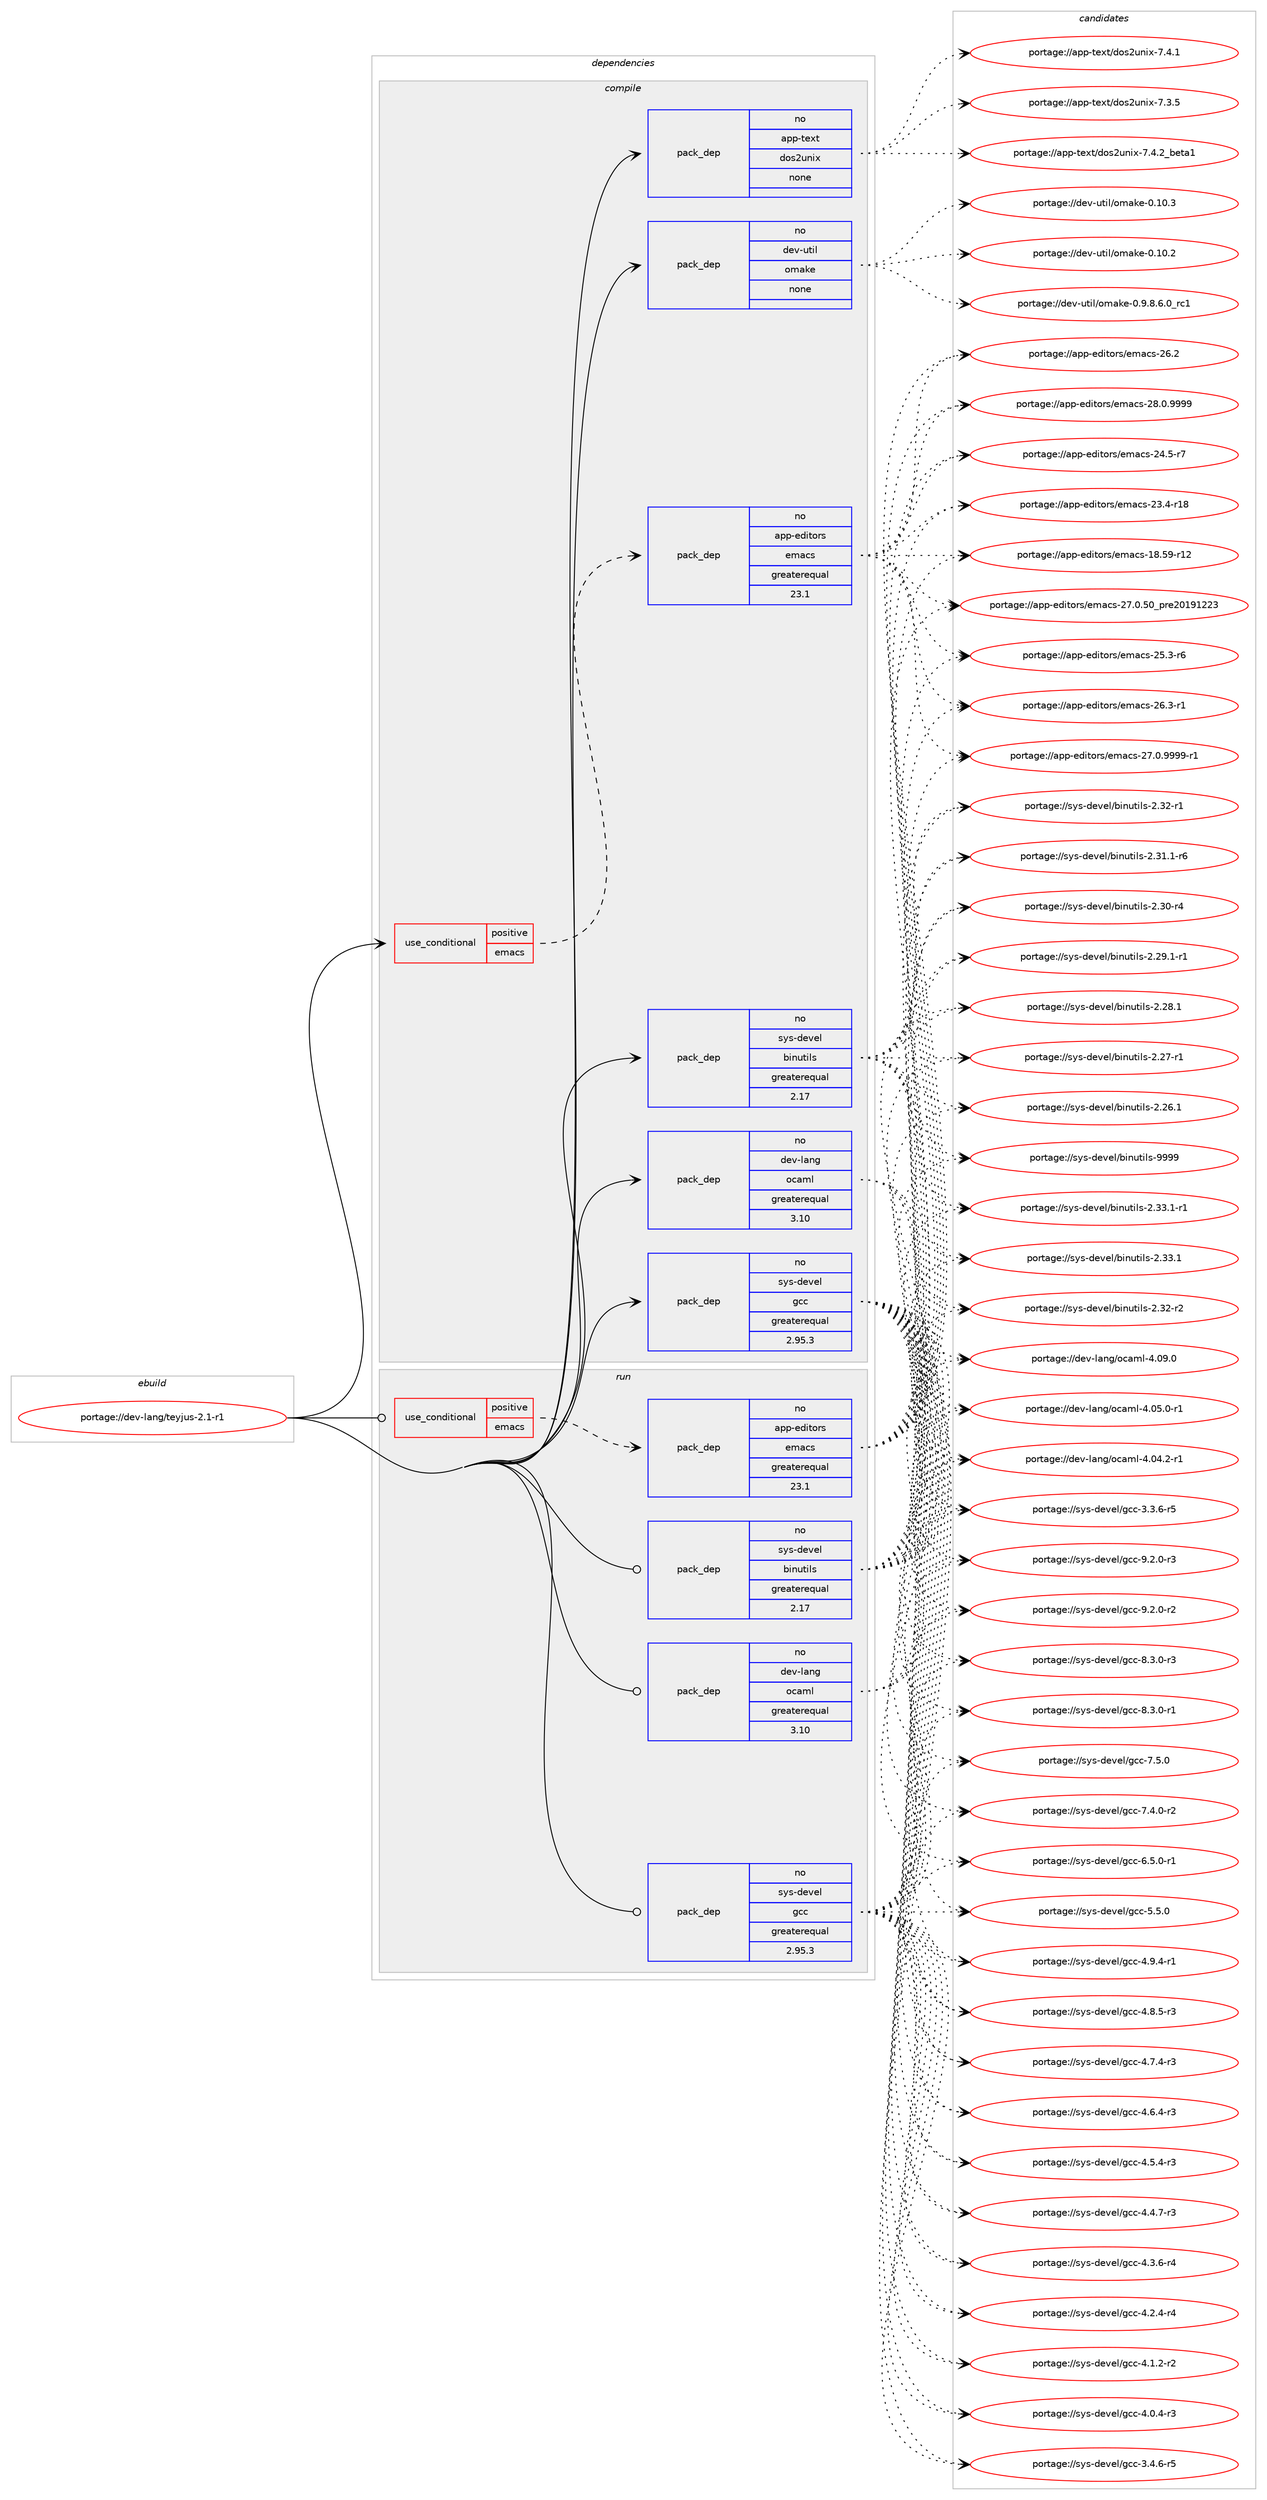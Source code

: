 digraph prolog {

# *************
# Graph options
# *************

newrank=true;
concentrate=true;
compound=true;
graph [rankdir=LR,fontname=Helvetica,fontsize=10,ranksep=1.5];#, ranksep=2.5, nodesep=0.2];
edge  [arrowhead=vee];
node  [fontname=Helvetica,fontsize=10];

# **********
# The ebuild
# **********

subgraph cluster_leftcol {
color=gray;
label=<<i>ebuild</i>>;
id [label="portage://dev-lang/teyjus-2.1-r1", color=red, width=4, href="../dev-lang/teyjus-2.1-r1.svg"];
}

# ****************
# The dependencies
# ****************

subgraph cluster_midcol {
color=gray;
label=<<i>dependencies</i>>;
subgraph cluster_compile {
fillcolor="#eeeeee";
style=filled;
label=<<i>compile</i>>;
subgraph cond126584 {
dependency517539 [label=<<TABLE BORDER="0" CELLBORDER="1" CELLSPACING="0" CELLPADDING="4"><TR><TD ROWSPAN="3" CELLPADDING="10">use_conditional</TD></TR><TR><TD>positive</TD></TR><TR><TD>emacs</TD></TR></TABLE>>, shape=none, color=red];
subgraph pack385555 {
dependency517540 [label=<<TABLE BORDER="0" CELLBORDER="1" CELLSPACING="0" CELLPADDING="4" WIDTH="220"><TR><TD ROWSPAN="6" CELLPADDING="30">pack_dep</TD></TR><TR><TD WIDTH="110">no</TD></TR><TR><TD>app-editors</TD></TR><TR><TD>emacs</TD></TR><TR><TD>greaterequal</TD></TR><TR><TD>23.1</TD></TR></TABLE>>, shape=none, color=blue];
}
dependency517539:e -> dependency517540:w [weight=20,style="dashed",arrowhead="vee"];
}
id:e -> dependency517539:w [weight=20,style="solid",arrowhead="vee"];
subgraph pack385556 {
dependency517541 [label=<<TABLE BORDER="0" CELLBORDER="1" CELLSPACING="0" CELLPADDING="4" WIDTH="220"><TR><TD ROWSPAN="6" CELLPADDING="30">pack_dep</TD></TR><TR><TD WIDTH="110">no</TD></TR><TR><TD>app-text</TD></TR><TR><TD>dos2unix</TD></TR><TR><TD>none</TD></TR><TR><TD></TD></TR></TABLE>>, shape=none, color=blue];
}
id:e -> dependency517541:w [weight=20,style="solid",arrowhead="vee"];
subgraph pack385557 {
dependency517542 [label=<<TABLE BORDER="0" CELLBORDER="1" CELLSPACING="0" CELLPADDING="4" WIDTH="220"><TR><TD ROWSPAN="6" CELLPADDING="30">pack_dep</TD></TR><TR><TD WIDTH="110">no</TD></TR><TR><TD>dev-lang</TD></TR><TR><TD>ocaml</TD></TR><TR><TD>greaterequal</TD></TR><TR><TD>3.10</TD></TR></TABLE>>, shape=none, color=blue];
}
id:e -> dependency517542:w [weight=20,style="solid",arrowhead="vee"];
subgraph pack385558 {
dependency517543 [label=<<TABLE BORDER="0" CELLBORDER="1" CELLSPACING="0" CELLPADDING="4" WIDTH="220"><TR><TD ROWSPAN="6" CELLPADDING="30">pack_dep</TD></TR><TR><TD WIDTH="110">no</TD></TR><TR><TD>dev-util</TD></TR><TR><TD>omake</TD></TR><TR><TD>none</TD></TR><TR><TD></TD></TR></TABLE>>, shape=none, color=blue];
}
id:e -> dependency517543:w [weight=20,style="solid",arrowhead="vee"];
subgraph pack385559 {
dependency517544 [label=<<TABLE BORDER="0" CELLBORDER="1" CELLSPACING="0" CELLPADDING="4" WIDTH="220"><TR><TD ROWSPAN="6" CELLPADDING="30">pack_dep</TD></TR><TR><TD WIDTH="110">no</TD></TR><TR><TD>sys-devel</TD></TR><TR><TD>binutils</TD></TR><TR><TD>greaterequal</TD></TR><TR><TD>2.17</TD></TR></TABLE>>, shape=none, color=blue];
}
id:e -> dependency517544:w [weight=20,style="solid",arrowhead="vee"];
subgraph pack385560 {
dependency517545 [label=<<TABLE BORDER="0" CELLBORDER="1" CELLSPACING="0" CELLPADDING="4" WIDTH="220"><TR><TD ROWSPAN="6" CELLPADDING="30">pack_dep</TD></TR><TR><TD WIDTH="110">no</TD></TR><TR><TD>sys-devel</TD></TR><TR><TD>gcc</TD></TR><TR><TD>greaterequal</TD></TR><TR><TD>2.95.3</TD></TR></TABLE>>, shape=none, color=blue];
}
id:e -> dependency517545:w [weight=20,style="solid",arrowhead="vee"];
}
subgraph cluster_compileandrun {
fillcolor="#eeeeee";
style=filled;
label=<<i>compile and run</i>>;
}
subgraph cluster_run {
fillcolor="#eeeeee";
style=filled;
label=<<i>run</i>>;
subgraph cond126585 {
dependency517546 [label=<<TABLE BORDER="0" CELLBORDER="1" CELLSPACING="0" CELLPADDING="4"><TR><TD ROWSPAN="3" CELLPADDING="10">use_conditional</TD></TR><TR><TD>positive</TD></TR><TR><TD>emacs</TD></TR></TABLE>>, shape=none, color=red];
subgraph pack385561 {
dependency517547 [label=<<TABLE BORDER="0" CELLBORDER="1" CELLSPACING="0" CELLPADDING="4" WIDTH="220"><TR><TD ROWSPAN="6" CELLPADDING="30">pack_dep</TD></TR><TR><TD WIDTH="110">no</TD></TR><TR><TD>app-editors</TD></TR><TR><TD>emacs</TD></TR><TR><TD>greaterequal</TD></TR><TR><TD>23.1</TD></TR></TABLE>>, shape=none, color=blue];
}
dependency517546:e -> dependency517547:w [weight=20,style="dashed",arrowhead="vee"];
}
id:e -> dependency517546:w [weight=20,style="solid",arrowhead="odot"];
subgraph pack385562 {
dependency517548 [label=<<TABLE BORDER="0" CELLBORDER="1" CELLSPACING="0" CELLPADDING="4" WIDTH="220"><TR><TD ROWSPAN="6" CELLPADDING="30">pack_dep</TD></TR><TR><TD WIDTH="110">no</TD></TR><TR><TD>dev-lang</TD></TR><TR><TD>ocaml</TD></TR><TR><TD>greaterequal</TD></TR><TR><TD>3.10</TD></TR></TABLE>>, shape=none, color=blue];
}
id:e -> dependency517548:w [weight=20,style="solid",arrowhead="odot"];
subgraph pack385563 {
dependency517549 [label=<<TABLE BORDER="0" CELLBORDER="1" CELLSPACING="0" CELLPADDING="4" WIDTH="220"><TR><TD ROWSPAN="6" CELLPADDING="30">pack_dep</TD></TR><TR><TD WIDTH="110">no</TD></TR><TR><TD>sys-devel</TD></TR><TR><TD>binutils</TD></TR><TR><TD>greaterequal</TD></TR><TR><TD>2.17</TD></TR></TABLE>>, shape=none, color=blue];
}
id:e -> dependency517549:w [weight=20,style="solid",arrowhead="odot"];
subgraph pack385564 {
dependency517550 [label=<<TABLE BORDER="0" CELLBORDER="1" CELLSPACING="0" CELLPADDING="4" WIDTH="220"><TR><TD ROWSPAN="6" CELLPADDING="30">pack_dep</TD></TR><TR><TD WIDTH="110">no</TD></TR><TR><TD>sys-devel</TD></TR><TR><TD>gcc</TD></TR><TR><TD>greaterequal</TD></TR><TR><TD>2.95.3</TD></TR></TABLE>>, shape=none, color=blue];
}
id:e -> dependency517550:w [weight=20,style="solid",arrowhead="odot"];
}
}

# **************
# The candidates
# **************

subgraph cluster_choices {
rank=same;
color=gray;
label=<<i>candidates</i>>;

subgraph choice385555 {
color=black;
nodesep=1;
choice971121124510110010511611111411547101109979911545505646484657575757 [label="portage://app-editors/emacs-28.0.9999", color=red, width=4,href="../app-editors/emacs-28.0.9999.svg"];
choice9711211245101100105116111114115471011099799115455055464846575757574511449 [label="portage://app-editors/emacs-27.0.9999-r1", color=red, width=4,href="../app-editors/emacs-27.0.9999-r1.svg"];
choice97112112451011001051161111141154710110997991154550554648465348951121141015048495749505051 [label="portage://app-editors/emacs-27.0.50_pre20191223", color=red, width=4,href="../app-editors/emacs-27.0.50_pre20191223.svg"];
choice971121124510110010511611111411547101109979911545505446514511449 [label="portage://app-editors/emacs-26.3-r1", color=red, width=4,href="../app-editors/emacs-26.3-r1.svg"];
choice97112112451011001051161111141154710110997991154550544650 [label="portage://app-editors/emacs-26.2", color=red, width=4,href="../app-editors/emacs-26.2.svg"];
choice971121124510110010511611111411547101109979911545505346514511454 [label="portage://app-editors/emacs-25.3-r6", color=red, width=4,href="../app-editors/emacs-25.3-r6.svg"];
choice971121124510110010511611111411547101109979911545505246534511455 [label="portage://app-editors/emacs-24.5-r7", color=red, width=4,href="../app-editors/emacs-24.5-r7.svg"];
choice97112112451011001051161111141154710110997991154550514652451144956 [label="portage://app-editors/emacs-23.4-r18", color=red, width=4,href="../app-editors/emacs-23.4-r18.svg"];
choice9711211245101100105116111114115471011099799115454956465357451144950 [label="portage://app-editors/emacs-18.59-r12", color=red, width=4,href="../app-editors/emacs-18.59-r12.svg"];
dependency517540:e -> choice971121124510110010511611111411547101109979911545505646484657575757:w [style=dotted,weight="100"];
dependency517540:e -> choice9711211245101100105116111114115471011099799115455055464846575757574511449:w [style=dotted,weight="100"];
dependency517540:e -> choice97112112451011001051161111141154710110997991154550554648465348951121141015048495749505051:w [style=dotted,weight="100"];
dependency517540:e -> choice971121124510110010511611111411547101109979911545505446514511449:w [style=dotted,weight="100"];
dependency517540:e -> choice97112112451011001051161111141154710110997991154550544650:w [style=dotted,weight="100"];
dependency517540:e -> choice971121124510110010511611111411547101109979911545505346514511454:w [style=dotted,weight="100"];
dependency517540:e -> choice971121124510110010511611111411547101109979911545505246534511455:w [style=dotted,weight="100"];
dependency517540:e -> choice97112112451011001051161111141154710110997991154550514652451144956:w [style=dotted,weight="100"];
dependency517540:e -> choice9711211245101100105116111114115471011099799115454956465357451144950:w [style=dotted,weight="100"];
}
subgraph choice385556 {
color=black;
nodesep=1;
choice9711211245116101120116471001111155011711010512045554652465095981011169749 [label="portage://app-text/dos2unix-7.4.2_beta1", color=red, width=4,href="../app-text/dos2unix-7.4.2_beta1.svg"];
choice97112112451161011201164710011111550117110105120455546524649 [label="portage://app-text/dos2unix-7.4.1", color=red, width=4,href="../app-text/dos2unix-7.4.1.svg"];
choice97112112451161011201164710011111550117110105120455546514653 [label="portage://app-text/dos2unix-7.3.5", color=red, width=4,href="../app-text/dos2unix-7.3.5.svg"];
dependency517541:e -> choice9711211245116101120116471001111155011711010512045554652465095981011169749:w [style=dotted,weight="100"];
dependency517541:e -> choice97112112451161011201164710011111550117110105120455546524649:w [style=dotted,weight="100"];
dependency517541:e -> choice97112112451161011201164710011111550117110105120455546514653:w [style=dotted,weight="100"];
}
subgraph choice385557 {
color=black;
nodesep=1;
choice100101118451089711010347111999710910845524648574648 [label="portage://dev-lang/ocaml-4.09.0", color=red, width=4,href="../dev-lang/ocaml-4.09.0.svg"];
choice1001011184510897110103471119997109108455246485346484511449 [label="portage://dev-lang/ocaml-4.05.0-r1", color=red, width=4,href="../dev-lang/ocaml-4.05.0-r1.svg"];
choice1001011184510897110103471119997109108455246485246504511449 [label="portage://dev-lang/ocaml-4.04.2-r1", color=red, width=4,href="../dev-lang/ocaml-4.04.2-r1.svg"];
dependency517542:e -> choice100101118451089711010347111999710910845524648574648:w [style=dotted,weight="100"];
dependency517542:e -> choice1001011184510897110103471119997109108455246485346484511449:w [style=dotted,weight="100"];
dependency517542:e -> choice1001011184510897110103471119997109108455246485246504511449:w [style=dotted,weight="100"];
}
subgraph choice385558 {
color=black;
nodesep=1;
choice10010111845117116105108471111099710710145484657465646544648951149949 [label="portage://dev-util/omake-0.9.8.6.0_rc1", color=red, width=4,href="../dev-util/omake-0.9.8.6.0_rc1.svg"];
choice10010111845117116105108471111099710710145484649484651 [label="portage://dev-util/omake-0.10.3", color=red, width=4,href="../dev-util/omake-0.10.3.svg"];
choice10010111845117116105108471111099710710145484649484650 [label="portage://dev-util/omake-0.10.2", color=red, width=4,href="../dev-util/omake-0.10.2.svg"];
dependency517543:e -> choice10010111845117116105108471111099710710145484657465646544648951149949:w [style=dotted,weight="100"];
dependency517543:e -> choice10010111845117116105108471111099710710145484649484651:w [style=dotted,weight="100"];
dependency517543:e -> choice10010111845117116105108471111099710710145484649484650:w [style=dotted,weight="100"];
}
subgraph choice385559 {
color=black;
nodesep=1;
choice1151211154510010111810110847981051101171161051081154557575757 [label="portage://sys-devel/binutils-9999", color=red, width=4,href="../sys-devel/binutils-9999.svg"];
choice115121115451001011181011084798105110117116105108115455046515146494511449 [label="portage://sys-devel/binutils-2.33.1-r1", color=red, width=4,href="../sys-devel/binutils-2.33.1-r1.svg"];
choice11512111545100101118101108479810511011711610510811545504651514649 [label="portage://sys-devel/binutils-2.33.1", color=red, width=4,href="../sys-devel/binutils-2.33.1.svg"];
choice11512111545100101118101108479810511011711610510811545504651504511450 [label="portage://sys-devel/binutils-2.32-r2", color=red, width=4,href="../sys-devel/binutils-2.32-r2.svg"];
choice11512111545100101118101108479810511011711610510811545504651504511449 [label="portage://sys-devel/binutils-2.32-r1", color=red, width=4,href="../sys-devel/binutils-2.32-r1.svg"];
choice115121115451001011181011084798105110117116105108115455046514946494511454 [label="portage://sys-devel/binutils-2.31.1-r6", color=red, width=4,href="../sys-devel/binutils-2.31.1-r6.svg"];
choice11512111545100101118101108479810511011711610510811545504651484511452 [label="portage://sys-devel/binutils-2.30-r4", color=red, width=4,href="../sys-devel/binutils-2.30-r4.svg"];
choice115121115451001011181011084798105110117116105108115455046505746494511449 [label="portage://sys-devel/binutils-2.29.1-r1", color=red, width=4,href="../sys-devel/binutils-2.29.1-r1.svg"];
choice11512111545100101118101108479810511011711610510811545504650564649 [label="portage://sys-devel/binutils-2.28.1", color=red, width=4,href="../sys-devel/binutils-2.28.1.svg"];
choice11512111545100101118101108479810511011711610510811545504650554511449 [label="portage://sys-devel/binutils-2.27-r1", color=red, width=4,href="../sys-devel/binutils-2.27-r1.svg"];
choice11512111545100101118101108479810511011711610510811545504650544649 [label="portage://sys-devel/binutils-2.26.1", color=red, width=4,href="../sys-devel/binutils-2.26.1.svg"];
dependency517544:e -> choice1151211154510010111810110847981051101171161051081154557575757:w [style=dotted,weight="100"];
dependency517544:e -> choice115121115451001011181011084798105110117116105108115455046515146494511449:w [style=dotted,weight="100"];
dependency517544:e -> choice11512111545100101118101108479810511011711610510811545504651514649:w [style=dotted,weight="100"];
dependency517544:e -> choice11512111545100101118101108479810511011711610510811545504651504511450:w [style=dotted,weight="100"];
dependency517544:e -> choice11512111545100101118101108479810511011711610510811545504651504511449:w [style=dotted,weight="100"];
dependency517544:e -> choice115121115451001011181011084798105110117116105108115455046514946494511454:w [style=dotted,weight="100"];
dependency517544:e -> choice11512111545100101118101108479810511011711610510811545504651484511452:w [style=dotted,weight="100"];
dependency517544:e -> choice115121115451001011181011084798105110117116105108115455046505746494511449:w [style=dotted,weight="100"];
dependency517544:e -> choice11512111545100101118101108479810511011711610510811545504650564649:w [style=dotted,weight="100"];
dependency517544:e -> choice11512111545100101118101108479810511011711610510811545504650554511449:w [style=dotted,weight="100"];
dependency517544:e -> choice11512111545100101118101108479810511011711610510811545504650544649:w [style=dotted,weight="100"];
}
subgraph choice385560 {
color=black;
nodesep=1;
choice115121115451001011181011084710399994557465046484511451 [label="portage://sys-devel/gcc-9.2.0-r3", color=red, width=4,href="../sys-devel/gcc-9.2.0-r3.svg"];
choice115121115451001011181011084710399994557465046484511450 [label="portage://sys-devel/gcc-9.2.0-r2", color=red, width=4,href="../sys-devel/gcc-9.2.0-r2.svg"];
choice115121115451001011181011084710399994556465146484511451 [label="portage://sys-devel/gcc-8.3.0-r3", color=red, width=4,href="../sys-devel/gcc-8.3.0-r3.svg"];
choice115121115451001011181011084710399994556465146484511449 [label="portage://sys-devel/gcc-8.3.0-r1", color=red, width=4,href="../sys-devel/gcc-8.3.0-r1.svg"];
choice11512111545100101118101108471039999455546534648 [label="portage://sys-devel/gcc-7.5.0", color=red, width=4,href="../sys-devel/gcc-7.5.0.svg"];
choice115121115451001011181011084710399994555465246484511450 [label="portage://sys-devel/gcc-7.4.0-r2", color=red, width=4,href="../sys-devel/gcc-7.4.0-r2.svg"];
choice115121115451001011181011084710399994554465346484511449 [label="portage://sys-devel/gcc-6.5.0-r1", color=red, width=4,href="../sys-devel/gcc-6.5.0-r1.svg"];
choice11512111545100101118101108471039999455346534648 [label="portage://sys-devel/gcc-5.5.0", color=red, width=4,href="../sys-devel/gcc-5.5.0.svg"];
choice115121115451001011181011084710399994552465746524511449 [label="portage://sys-devel/gcc-4.9.4-r1", color=red, width=4,href="../sys-devel/gcc-4.9.4-r1.svg"];
choice115121115451001011181011084710399994552465646534511451 [label="portage://sys-devel/gcc-4.8.5-r3", color=red, width=4,href="../sys-devel/gcc-4.8.5-r3.svg"];
choice115121115451001011181011084710399994552465546524511451 [label="portage://sys-devel/gcc-4.7.4-r3", color=red, width=4,href="../sys-devel/gcc-4.7.4-r3.svg"];
choice115121115451001011181011084710399994552465446524511451 [label="portage://sys-devel/gcc-4.6.4-r3", color=red, width=4,href="../sys-devel/gcc-4.6.4-r3.svg"];
choice115121115451001011181011084710399994552465346524511451 [label="portage://sys-devel/gcc-4.5.4-r3", color=red, width=4,href="../sys-devel/gcc-4.5.4-r3.svg"];
choice115121115451001011181011084710399994552465246554511451 [label="portage://sys-devel/gcc-4.4.7-r3", color=red, width=4,href="../sys-devel/gcc-4.4.7-r3.svg"];
choice115121115451001011181011084710399994552465146544511452 [label="portage://sys-devel/gcc-4.3.6-r4", color=red, width=4,href="../sys-devel/gcc-4.3.6-r4.svg"];
choice115121115451001011181011084710399994552465046524511452 [label="portage://sys-devel/gcc-4.2.4-r4", color=red, width=4,href="../sys-devel/gcc-4.2.4-r4.svg"];
choice115121115451001011181011084710399994552464946504511450 [label="portage://sys-devel/gcc-4.1.2-r2", color=red, width=4,href="../sys-devel/gcc-4.1.2-r2.svg"];
choice115121115451001011181011084710399994552464846524511451 [label="portage://sys-devel/gcc-4.0.4-r3", color=red, width=4,href="../sys-devel/gcc-4.0.4-r3.svg"];
choice115121115451001011181011084710399994551465246544511453 [label="portage://sys-devel/gcc-3.4.6-r5", color=red, width=4,href="../sys-devel/gcc-3.4.6-r5.svg"];
choice115121115451001011181011084710399994551465146544511453 [label="portage://sys-devel/gcc-3.3.6-r5", color=red, width=4,href="../sys-devel/gcc-3.3.6-r5.svg"];
dependency517545:e -> choice115121115451001011181011084710399994557465046484511451:w [style=dotted,weight="100"];
dependency517545:e -> choice115121115451001011181011084710399994557465046484511450:w [style=dotted,weight="100"];
dependency517545:e -> choice115121115451001011181011084710399994556465146484511451:w [style=dotted,weight="100"];
dependency517545:e -> choice115121115451001011181011084710399994556465146484511449:w [style=dotted,weight="100"];
dependency517545:e -> choice11512111545100101118101108471039999455546534648:w [style=dotted,weight="100"];
dependency517545:e -> choice115121115451001011181011084710399994555465246484511450:w [style=dotted,weight="100"];
dependency517545:e -> choice115121115451001011181011084710399994554465346484511449:w [style=dotted,weight="100"];
dependency517545:e -> choice11512111545100101118101108471039999455346534648:w [style=dotted,weight="100"];
dependency517545:e -> choice115121115451001011181011084710399994552465746524511449:w [style=dotted,weight="100"];
dependency517545:e -> choice115121115451001011181011084710399994552465646534511451:w [style=dotted,weight="100"];
dependency517545:e -> choice115121115451001011181011084710399994552465546524511451:w [style=dotted,weight="100"];
dependency517545:e -> choice115121115451001011181011084710399994552465446524511451:w [style=dotted,weight="100"];
dependency517545:e -> choice115121115451001011181011084710399994552465346524511451:w [style=dotted,weight="100"];
dependency517545:e -> choice115121115451001011181011084710399994552465246554511451:w [style=dotted,weight="100"];
dependency517545:e -> choice115121115451001011181011084710399994552465146544511452:w [style=dotted,weight="100"];
dependency517545:e -> choice115121115451001011181011084710399994552465046524511452:w [style=dotted,weight="100"];
dependency517545:e -> choice115121115451001011181011084710399994552464946504511450:w [style=dotted,weight="100"];
dependency517545:e -> choice115121115451001011181011084710399994552464846524511451:w [style=dotted,weight="100"];
dependency517545:e -> choice115121115451001011181011084710399994551465246544511453:w [style=dotted,weight="100"];
dependency517545:e -> choice115121115451001011181011084710399994551465146544511453:w [style=dotted,weight="100"];
}
subgraph choice385561 {
color=black;
nodesep=1;
choice971121124510110010511611111411547101109979911545505646484657575757 [label="portage://app-editors/emacs-28.0.9999", color=red, width=4,href="../app-editors/emacs-28.0.9999.svg"];
choice9711211245101100105116111114115471011099799115455055464846575757574511449 [label="portage://app-editors/emacs-27.0.9999-r1", color=red, width=4,href="../app-editors/emacs-27.0.9999-r1.svg"];
choice97112112451011001051161111141154710110997991154550554648465348951121141015048495749505051 [label="portage://app-editors/emacs-27.0.50_pre20191223", color=red, width=4,href="../app-editors/emacs-27.0.50_pre20191223.svg"];
choice971121124510110010511611111411547101109979911545505446514511449 [label="portage://app-editors/emacs-26.3-r1", color=red, width=4,href="../app-editors/emacs-26.3-r1.svg"];
choice97112112451011001051161111141154710110997991154550544650 [label="portage://app-editors/emacs-26.2", color=red, width=4,href="../app-editors/emacs-26.2.svg"];
choice971121124510110010511611111411547101109979911545505346514511454 [label="portage://app-editors/emacs-25.3-r6", color=red, width=4,href="../app-editors/emacs-25.3-r6.svg"];
choice971121124510110010511611111411547101109979911545505246534511455 [label="portage://app-editors/emacs-24.5-r7", color=red, width=4,href="../app-editors/emacs-24.5-r7.svg"];
choice97112112451011001051161111141154710110997991154550514652451144956 [label="portage://app-editors/emacs-23.4-r18", color=red, width=4,href="../app-editors/emacs-23.4-r18.svg"];
choice9711211245101100105116111114115471011099799115454956465357451144950 [label="portage://app-editors/emacs-18.59-r12", color=red, width=4,href="../app-editors/emacs-18.59-r12.svg"];
dependency517547:e -> choice971121124510110010511611111411547101109979911545505646484657575757:w [style=dotted,weight="100"];
dependency517547:e -> choice9711211245101100105116111114115471011099799115455055464846575757574511449:w [style=dotted,weight="100"];
dependency517547:e -> choice97112112451011001051161111141154710110997991154550554648465348951121141015048495749505051:w [style=dotted,weight="100"];
dependency517547:e -> choice971121124510110010511611111411547101109979911545505446514511449:w [style=dotted,weight="100"];
dependency517547:e -> choice97112112451011001051161111141154710110997991154550544650:w [style=dotted,weight="100"];
dependency517547:e -> choice971121124510110010511611111411547101109979911545505346514511454:w [style=dotted,weight="100"];
dependency517547:e -> choice971121124510110010511611111411547101109979911545505246534511455:w [style=dotted,weight="100"];
dependency517547:e -> choice97112112451011001051161111141154710110997991154550514652451144956:w [style=dotted,weight="100"];
dependency517547:e -> choice9711211245101100105116111114115471011099799115454956465357451144950:w [style=dotted,weight="100"];
}
subgraph choice385562 {
color=black;
nodesep=1;
choice100101118451089711010347111999710910845524648574648 [label="portage://dev-lang/ocaml-4.09.0", color=red, width=4,href="../dev-lang/ocaml-4.09.0.svg"];
choice1001011184510897110103471119997109108455246485346484511449 [label="portage://dev-lang/ocaml-4.05.0-r1", color=red, width=4,href="../dev-lang/ocaml-4.05.0-r1.svg"];
choice1001011184510897110103471119997109108455246485246504511449 [label="portage://dev-lang/ocaml-4.04.2-r1", color=red, width=4,href="../dev-lang/ocaml-4.04.2-r1.svg"];
dependency517548:e -> choice100101118451089711010347111999710910845524648574648:w [style=dotted,weight="100"];
dependency517548:e -> choice1001011184510897110103471119997109108455246485346484511449:w [style=dotted,weight="100"];
dependency517548:e -> choice1001011184510897110103471119997109108455246485246504511449:w [style=dotted,weight="100"];
}
subgraph choice385563 {
color=black;
nodesep=1;
choice1151211154510010111810110847981051101171161051081154557575757 [label="portage://sys-devel/binutils-9999", color=red, width=4,href="../sys-devel/binutils-9999.svg"];
choice115121115451001011181011084798105110117116105108115455046515146494511449 [label="portage://sys-devel/binutils-2.33.1-r1", color=red, width=4,href="../sys-devel/binutils-2.33.1-r1.svg"];
choice11512111545100101118101108479810511011711610510811545504651514649 [label="portage://sys-devel/binutils-2.33.1", color=red, width=4,href="../sys-devel/binutils-2.33.1.svg"];
choice11512111545100101118101108479810511011711610510811545504651504511450 [label="portage://sys-devel/binutils-2.32-r2", color=red, width=4,href="../sys-devel/binutils-2.32-r2.svg"];
choice11512111545100101118101108479810511011711610510811545504651504511449 [label="portage://sys-devel/binutils-2.32-r1", color=red, width=4,href="../sys-devel/binutils-2.32-r1.svg"];
choice115121115451001011181011084798105110117116105108115455046514946494511454 [label="portage://sys-devel/binutils-2.31.1-r6", color=red, width=4,href="../sys-devel/binutils-2.31.1-r6.svg"];
choice11512111545100101118101108479810511011711610510811545504651484511452 [label="portage://sys-devel/binutils-2.30-r4", color=red, width=4,href="../sys-devel/binutils-2.30-r4.svg"];
choice115121115451001011181011084798105110117116105108115455046505746494511449 [label="portage://sys-devel/binutils-2.29.1-r1", color=red, width=4,href="../sys-devel/binutils-2.29.1-r1.svg"];
choice11512111545100101118101108479810511011711610510811545504650564649 [label="portage://sys-devel/binutils-2.28.1", color=red, width=4,href="../sys-devel/binutils-2.28.1.svg"];
choice11512111545100101118101108479810511011711610510811545504650554511449 [label="portage://sys-devel/binutils-2.27-r1", color=red, width=4,href="../sys-devel/binutils-2.27-r1.svg"];
choice11512111545100101118101108479810511011711610510811545504650544649 [label="portage://sys-devel/binutils-2.26.1", color=red, width=4,href="../sys-devel/binutils-2.26.1.svg"];
dependency517549:e -> choice1151211154510010111810110847981051101171161051081154557575757:w [style=dotted,weight="100"];
dependency517549:e -> choice115121115451001011181011084798105110117116105108115455046515146494511449:w [style=dotted,weight="100"];
dependency517549:e -> choice11512111545100101118101108479810511011711610510811545504651514649:w [style=dotted,weight="100"];
dependency517549:e -> choice11512111545100101118101108479810511011711610510811545504651504511450:w [style=dotted,weight="100"];
dependency517549:e -> choice11512111545100101118101108479810511011711610510811545504651504511449:w [style=dotted,weight="100"];
dependency517549:e -> choice115121115451001011181011084798105110117116105108115455046514946494511454:w [style=dotted,weight="100"];
dependency517549:e -> choice11512111545100101118101108479810511011711610510811545504651484511452:w [style=dotted,weight="100"];
dependency517549:e -> choice115121115451001011181011084798105110117116105108115455046505746494511449:w [style=dotted,weight="100"];
dependency517549:e -> choice11512111545100101118101108479810511011711610510811545504650564649:w [style=dotted,weight="100"];
dependency517549:e -> choice11512111545100101118101108479810511011711610510811545504650554511449:w [style=dotted,weight="100"];
dependency517549:e -> choice11512111545100101118101108479810511011711610510811545504650544649:w [style=dotted,weight="100"];
}
subgraph choice385564 {
color=black;
nodesep=1;
choice115121115451001011181011084710399994557465046484511451 [label="portage://sys-devel/gcc-9.2.0-r3", color=red, width=4,href="../sys-devel/gcc-9.2.0-r3.svg"];
choice115121115451001011181011084710399994557465046484511450 [label="portage://sys-devel/gcc-9.2.0-r2", color=red, width=4,href="../sys-devel/gcc-9.2.0-r2.svg"];
choice115121115451001011181011084710399994556465146484511451 [label="portage://sys-devel/gcc-8.3.0-r3", color=red, width=4,href="../sys-devel/gcc-8.3.0-r3.svg"];
choice115121115451001011181011084710399994556465146484511449 [label="portage://sys-devel/gcc-8.3.0-r1", color=red, width=4,href="../sys-devel/gcc-8.3.0-r1.svg"];
choice11512111545100101118101108471039999455546534648 [label="portage://sys-devel/gcc-7.5.0", color=red, width=4,href="../sys-devel/gcc-7.5.0.svg"];
choice115121115451001011181011084710399994555465246484511450 [label="portage://sys-devel/gcc-7.4.0-r2", color=red, width=4,href="../sys-devel/gcc-7.4.0-r2.svg"];
choice115121115451001011181011084710399994554465346484511449 [label="portage://sys-devel/gcc-6.5.0-r1", color=red, width=4,href="../sys-devel/gcc-6.5.0-r1.svg"];
choice11512111545100101118101108471039999455346534648 [label="portage://sys-devel/gcc-5.5.0", color=red, width=4,href="../sys-devel/gcc-5.5.0.svg"];
choice115121115451001011181011084710399994552465746524511449 [label="portage://sys-devel/gcc-4.9.4-r1", color=red, width=4,href="../sys-devel/gcc-4.9.4-r1.svg"];
choice115121115451001011181011084710399994552465646534511451 [label="portage://sys-devel/gcc-4.8.5-r3", color=red, width=4,href="../sys-devel/gcc-4.8.5-r3.svg"];
choice115121115451001011181011084710399994552465546524511451 [label="portage://sys-devel/gcc-4.7.4-r3", color=red, width=4,href="../sys-devel/gcc-4.7.4-r3.svg"];
choice115121115451001011181011084710399994552465446524511451 [label="portage://sys-devel/gcc-4.6.4-r3", color=red, width=4,href="../sys-devel/gcc-4.6.4-r3.svg"];
choice115121115451001011181011084710399994552465346524511451 [label="portage://sys-devel/gcc-4.5.4-r3", color=red, width=4,href="../sys-devel/gcc-4.5.4-r3.svg"];
choice115121115451001011181011084710399994552465246554511451 [label="portage://sys-devel/gcc-4.4.7-r3", color=red, width=4,href="../sys-devel/gcc-4.4.7-r3.svg"];
choice115121115451001011181011084710399994552465146544511452 [label="portage://sys-devel/gcc-4.3.6-r4", color=red, width=4,href="../sys-devel/gcc-4.3.6-r4.svg"];
choice115121115451001011181011084710399994552465046524511452 [label="portage://sys-devel/gcc-4.2.4-r4", color=red, width=4,href="../sys-devel/gcc-4.2.4-r4.svg"];
choice115121115451001011181011084710399994552464946504511450 [label="portage://sys-devel/gcc-4.1.2-r2", color=red, width=4,href="../sys-devel/gcc-4.1.2-r2.svg"];
choice115121115451001011181011084710399994552464846524511451 [label="portage://sys-devel/gcc-4.0.4-r3", color=red, width=4,href="../sys-devel/gcc-4.0.4-r3.svg"];
choice115121115451001011181011084710399994551465246544511453 [label="portage://sys-devel/gcc-3.4.6-r5", color=red, width=4,href="../sys-devel/gcc-3.4.6-r5.svg"];
choice115121115451001011181011084710399994551465146544511453 [label="portage://sys-devel/gcc-3.3.6-r5", color=red, width=4,href="../sys-devel/gcc-3.3.6-r5.svg"];
dependency517550:e -> choice115121115451001011181011084710399994557465046484511451:w [style=dotted,weight="100"];
dependency517550:e -> choice115121115451001011181011084710399994557465046484511450:w [style=dotted,weight="100"];
dependency517550:e -> choice115121115451001011181011084710399994556465146484511451:w [style=dotted,weight="100"];
dependency517550:e -> choice115121115451001011181011084710399994556465146484511449:w [style=dotted,weight="100"];
dependency517550:e -> choice11512111545100101118101108471039999455546534648:w [style=dotted,weight="100"];
dependency517550:e -> choice115121115451001011181011084710399994555465246484511450:w [style=dotted,weight="100"];
dependency517550:e -> choice115121115451001011181011084710399994554465346484511449:w [style=dotted,weight="100"];
dependency517550:e -> choice11512111545100101118101108471039999455346534648:w [style=dotted,weight="100"];
dependency517550:e -> choice115121115451001011181011084710399994552465746524511449:w [style=dotted,weight="100"];
dependency517550:e -> choice115121115451001011181011084710399994552465646534511451:w [style=dotted,weight="100"];
dependency517550:e -> choice115121115451001011181011084710399994552465546524511451:w [style=dotted,weight="100"];
dependency517550:e -> choice115121115451001011181011084710399994552465446524511451:w [style=dotted,weight="100"];
dependency517550:e -> choice115121115451001011181011084710399994552465346524511451:w [style=dotted,weight="100"];
dependency517550:e -> choice115121115451001011181011084710399994552465246554511451:w [style=dotted,weight="100"];
dependency517550:e -> choice115121115451001011181011084710399994552465146544511452:w [style=dotted,weight="100"];
dependency517550:e -> choice115121115451001011181011084710399994552465046524511452:w [style=dotted,weight="100"];
dependency517550:e -> choice115121115451001011181011084710399994552464946504511450:w [style=dotted,weight="100"];
dependency517550:e -> choice115121115451001011181011084710399994552464846524511451:w [style=dotted,weight="100"];
dependency517550:e -> choice115121115451001011181011084710399994551465246544511453:w [style=dotted,weight="100"];
dependency517550:e -> choice115121115451001011181011084710399994551465146544511453:w [style=dotted,weight="100"];
}
}

}
